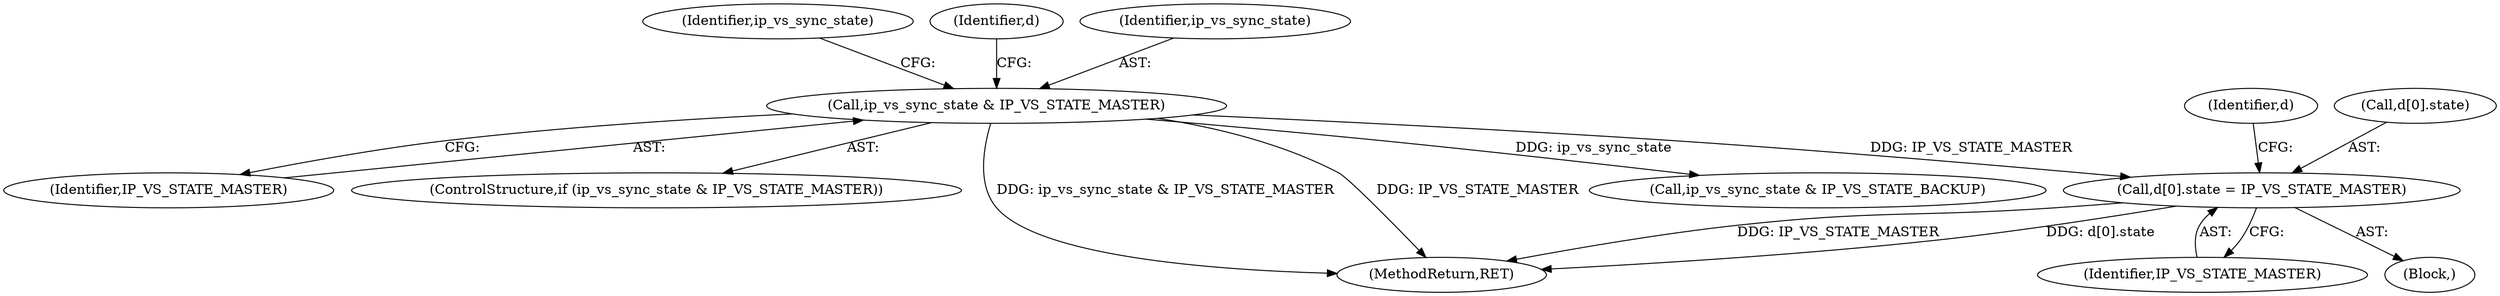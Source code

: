 digraph "0_linux_04bcef2a83f40c6db24222b27a52892cba39dffb@array" {
"1000414" [label="(Call,d[0].state = IP_VS_STATE_MASTER)"];
"1000410" [label="(Call,ip_vs_sync_state & IP_VS_STATE_MASTER)"];
"1000498" [label="(MethodReturn,RET)"];
"1000443" [label="(Identifier,ip_vs_sync_state)"];
"1000442" [label="(Call,ip_vs_sync_state & IP_VS_STATE_BACKUP)"];
"1000412" [label="(Identifier,IP_VS_STATE_MASTER)"];
"1000417" [label="(Identifier,d)"];
"1000414" [label="(Call,d[0].state = IP_VS_STATE_MASTER)"];
"1000409" [label="(ControlStructure,if (ip_vs_sync_state & IP_VS_STATE_MASTER))"];
"1000410" [label="(Call,ip_vs_sync_state & IP_VS_STATE_MASTER)"];
"1000411" [label="(Identifier,ip_vs_sync_state)"];
"1000420" [label="(Identifier,IP_VS_STATE_MASTER)"];
"1000424" [label="(Identifier,d)"];
"1000413" [label="(Block,)"];
"1000415" [label="(Call,d[0].state)"];
"1000414" -> "1000413"  [label="AST: "];
"1000414" -> "1000420"  [label="CFG: "];
"1000415" -> "1000414"  [label="AST: "];
"1000420" -> "1000414"  [label="AST: "];
"1000424" -> "1000414"  [label="CFG: "];
"1000414" -> "1000498"  [label="DDG: IP_VS_STATE_MASTER"];
"1000414" -> "1000498"  [label="DDG: d[0].state"];
"1000410" -> "1000414"  [label="DDG: IP_VS_STATE_MASTER"];
"1000410" -> "1000409"  [label="AST: "];
"1000410" -> "1000412"  [label="CFG: "];
"1000411" -> "1000410"  [label="AST: "];
"1000412" -> "1000410"  [label="AST: "];
"1000417" -> "1000410"  [label="CFG: "];
"1000443" -> "1000410"  [label="CFG: "];
"1000410" -> "1000498"  [label="DDG: IP_VS_STATE_MASTER"];
"1000410" -> "1000498"  [label="DDG: ip_vs_sync_state & IP_VS_STATE_MASTER"];
"1000410" -> "1000442"  [label="DDG: ip_vs_sync_state"];
}
